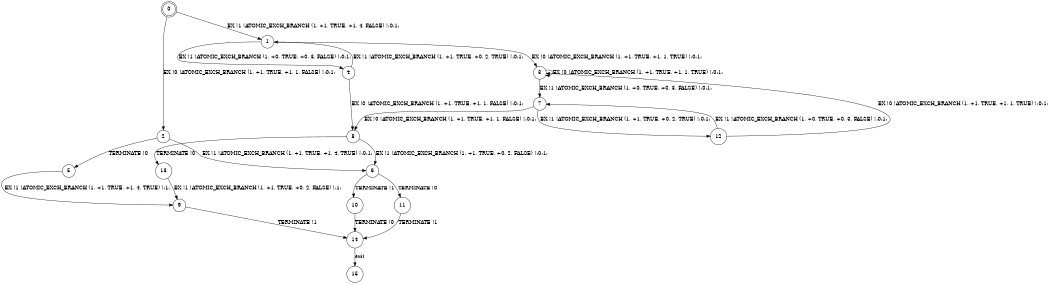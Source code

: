 digraph BCG {
size = "7, 10.5";
center = TRUE;
node [shape = circle];
0 [peripheries = 2];
0 -> 1 [label = "EX !1 !ATOMIC_EXCH_BRANCH (1, +1, TRUE, +1, 4, FALSE) !:0:1:"];
0 -> 2 [label = "EX !0 !ATOMIC_EXCH_BRANCH (1, +1, TRUE, +1, 1, FALSE) !:0:1:"];
1 -> 3 [label = "EX !0 !ATOMIC_EXCH_BRANCH (1, +1, TRUE, +1, 1, TRUE) !:0:1:"];
1 -> 4 [label = "EX !1 !ATOMIC_EXCH_BRANCH (1, +0, TRUE, +0, 3, FALSE) !:0:1:"];
2 -> 5 [label = "TERMINATE !0"];
2 -> 6 [label = "EX !1 !ATOMIC_EXCH_BRANCH (1, +1, TRUE, +1, 4, TRUE) !:0:1:"];
3 -> 7 [label = "EX !1 !ATOMIC_EXCH_BRANCH (1, +0, TRUE, +0, 3, FALSE) !:0:1:"];
3 -> 3 [label = "EX !0 !ATOMIC_EXCH_BRANCH (1, +1, TRUE, +1, 1, TRUE) !:0:1:"];
4 -> 8 [label = "EX !0 !ATOMIC_EXCH_BRANCH (1, +1, TRUE, +1, 1, FALSE) !:0:1:"];
4 -> 1 [label = "EX !1 !ATOMIC_EXCH_BRANCH (1, +1, TRUE, +0, 2, TRUE) !:0:1:"];
5 -> 9 [label = "EX !1 !ATOMIC_EXCH_BRANCH (1, +1, TRUE, +1, 4, TRUE) !:1:"];
6 -> 10 [label = "TERMINATE !1"];
6 -> 11 [label = "TERMINATE !0"];
7 -> 12 [label = "EX !1 !ATOMIC_EXCH_BRANCH (1, +1, TRUE, +0, 2, TRUE) !:0:1:"];
7 -> 8 [label = "EX !0 !ATOMIC_EXCH_BRANCH (1, +1, TRUE, +1, 1, FALSE) !:0:1:"];
8 -> 13 [label = "TERMINATE !0"];
8 -> 6 [label = "EX !1 !ATOMIC_EXCH_BRANCH (1, +1, TRUE, +0, 2, FALSE) !:0:1:"];
9 -> 14 [label = "TERMINATE !1"];
10 -> 14 [label = "TERMINATE !0"];
11 -> 14 [label = "TERMINATE !1"];
12 -> 7 [label = "EX !1 !ATOMIC_EXCH_BRANCH (1, +0, TRUE, +0, 3, FALSE) !:0:1:"];
12 -> 3 [label = "EX !0 !ATOMIC_EXCH_BRANCH (1, +1, TRUE, +1, 1, TRUE) !:0:1:"];
13 -> 9 [label = "EX !1 !ATOMIC_EXCH_BRANCH (1, +1, TRUE, +0, 2, FALSE) !:1:"];
14 -> 15 [label = "exit"];
}
